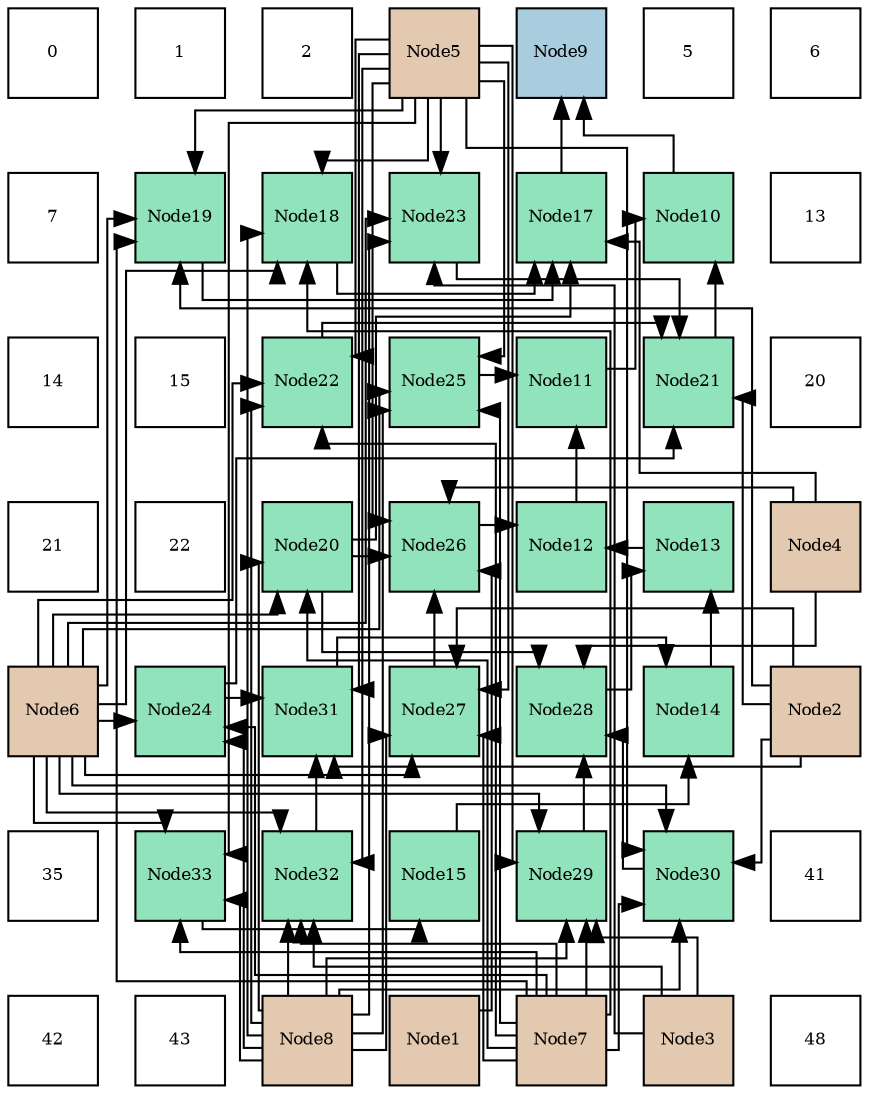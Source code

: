digraph layout{
 rankdir=TB;
 splines=ortho;
 node [style=filled shape=square fixedsize=true width=0.6];
0[label="0", fontsize=8, fillcolor="#ffffff"];
1[label="1", fontsize=8, fillcolor="#ffffff"];
2[label="2", fontsize=8, fillcolor="#ffffff"];
3[label="Node5", fontsize=8, fillcolor="#e3c9af"];
4[label="Node9", fontsize=8, fillcolor="#a9ccde"];
5[label="5", fontsize=8, fillcolor="#ffffff"];
6[label="6", fontsize=8, fillcolor="#ffffff"];
7[label="7", fontsize=8, fillcolor="#ffffff"];
8[label="Node19", fontsize=8, fillcolor="#91e3bb"];
9[label="Node18", fontsize=8, fillcolor="#91e3bb"];
10[label="Node23", fontsize=8, fillcolor="#91e3bb"];
11[label="Node17", fontsize=8, fillcolor="#91e3bb"];
12[label="Node10", fontsize=8, fillcolor="#91e3bb"];
13[label="13", fontsize=8, fillcolor="#ffffff"];
14[label="14", fontsize=8, fillcolor="#ffffff"];
15[label="15", fontsize=8, fillcolor="#ffffff"];
16[label="Node22", fontsize=8, fillcolor="#91e3bb"];
17[label="Node25", fontsize=8, fillcolor="#91e3bb"];
18[label="Node11", fontsize=8, fillcolor="#91e3bb"];
19[label="Node21", fontsize=8, fillcolor="#91e3bb"];
20[label="20", fontsize=8, fillcolor="#ffffff"];
21[label="21", fontsize=8, fillcolor="#ffffff"];
22[label="22", fontsize=8, fillcolor="#ffffff"];
23[label="Node20", fontsize=8, fillcolor="#91e3bb"];
24[label="Node26", fontsize=8, fillcolor="#91e3bb"];
25[label="Node12", fontsize=8, fillcolor="#91e3bb"];
26[label="Node13", fontsize=8, fillcolor="#91e3bb"];
27[label="Node4", fontsize=8, fillcolor="#e3c9af"];
28[label="Node6", fontsize=8, fillcolor="#e3c9af"];
29[label="Node24", fontsize=8, fillcolor="#91e3bb"];
30[label="Node31", fontsize=8, fillcolor="#91e3bb"];
31[label="Node27", fontsize=8, fillcolor="#91e3bb"];
32[label="Node28", fontsize=8, fillcolor="#91e3bb"];
33[label="Node14", fontsize=8, fillcolor="#91e3bb"];
34[label="Node2", fontsize=8, fillcolor="#e3c9af"];
35[label="35", fontsize=8, fillcolor="#ffffff"];
36[label="Node33", fontsize=8, fillcolor="#91e3bb"];
37[label="Node32", fontsize=8, fillcolor="#91e3bb"];
38[label="Node15", fontsize=8, fillcolor="#91e3bb"];
39[label="Node29", fontsize=8, fillcolor="#91e3bb"];
40[label="Node30", fontsize=8, fillcolor="#91e3bb"];
41[label="41", fontsize=8, fillcolor="#ffffff"];
42[label="42", fontsize=8, fillcolor="#ffffff"];
43[label="43", fontsize=8, fillcolor="#ffffff"];
44[label="Node8", fontsize=8, fillcolor="#e3c9af"];
45[label="Node1", fontsize=8, fillcolor="#e3c9af"];
46[label="Node7", fontsize=8, fillcolor="#e3c9af"];
47[label="Node3", fontsize=8, fillcolor="#e3c9af"];
48[label="48", fontsize=8, fillcolor="#ffffff"];
edge [constraint=false, style=vis];12 -> 4;
11 -> 4;
18 -> 12;
19 -> 12;
25 -> 18;
17 -> 18;
26 -> 25;
24 -> 25;
33 -> 26;
32 -> 26;
38 -> 33;
30 -> 33;
36 -> 38;
9 -> 11;
8 -> 11;
23 -> 11;
27 -> 11;
16 -> 19;
10 -> 19;
29 -> 19;
34 -> 19;
23 -> 24;
31 -> 24;
45 -> 24;
27 -> 24;
3 -> 24;
23 -> 32;
39 -> 32;
40 -> 32;
27 -> 32;
29 -> 30;
37 -> 30;
34 -> 30;
3 -> 30;
3 -> 9;
28 -> 9;
46 -> 9;
44 -> 9;
34 -> 8;
3 -> 8;
28 -> 8;
46 -> 8;
28 -> 23;
46 -> 23;
44 -> 23;
3 -> 16;
28 -> 16;
46 -> 16;
44 -> 16;
47 -> 10;
3 -> 10;
28 -> 10;
44 -> 10;
28 -> 29;
46 -> 29;
44 -> 29;
3 -> 17;
28 -> 17;
46 -> 17;
44 -> 17;
34 -> 31;
3 -> 31;
28 -> 31;
46 -> 31;
44 -> 31;
47 -> 39;
3 -> 39;
28 -> 39;
46 -> 39;
44 -> 39;
34 -> 40;
3 -> 40;
28 -> 40;
46 -> 40;
44 -> 40;
47 -> 37;
3 -> 37;
28 -> 37;
46 -> 37;
44 -> 37;
3 -> 36;
28 -> 36;
46 -> 36;
44 -> 36;
edge [constraint=true, style=invis];
0 -> 7 -> 14 -> 21 -> 28 -> 35 -> 42;
1 -> 8 -> 15 -> 22 -> 29 -> 36 -> 43;
2 -> 9 -> 16 -> 23 -> 30 -> 37 -> 44;
3 -> 10 -> 17 -> 24 -> 31 -> 38 -> 45;
4 -> 11 -> 18 -> 25 -> 32 -> 39 -> 46;
5 -> 12 -> 19 -> 26 -> 33 -> 40 -> 47;
6 -> 13 -> 20 -> 27 -> 34 -> 41 -> 48;
rank = same {0 -> 1 -> 2 -> 3 -> 4 -> 5 -> 6};
rank = same {7 -> 8 -> 9 -> 10 -> 11 -> 12 -> 13};
rank = same {14 -> 15 -> 16 -> 17 -> 18 -> 19 -> 20};
rank = same {21 -> 22 -> 23 -> 24 -> 25 -> 26 -> 27};
rank = same {28 -> 29 -> 30 -> 31 -> 32 -> 33 -> 34};
rank = same {35 -> 36 -> 37 -> 38 -> 39 -> 40 -> 41};
rank = same {42 -> 43 -> 44 -> 45 -> 46 -> 47 -> 48};
}